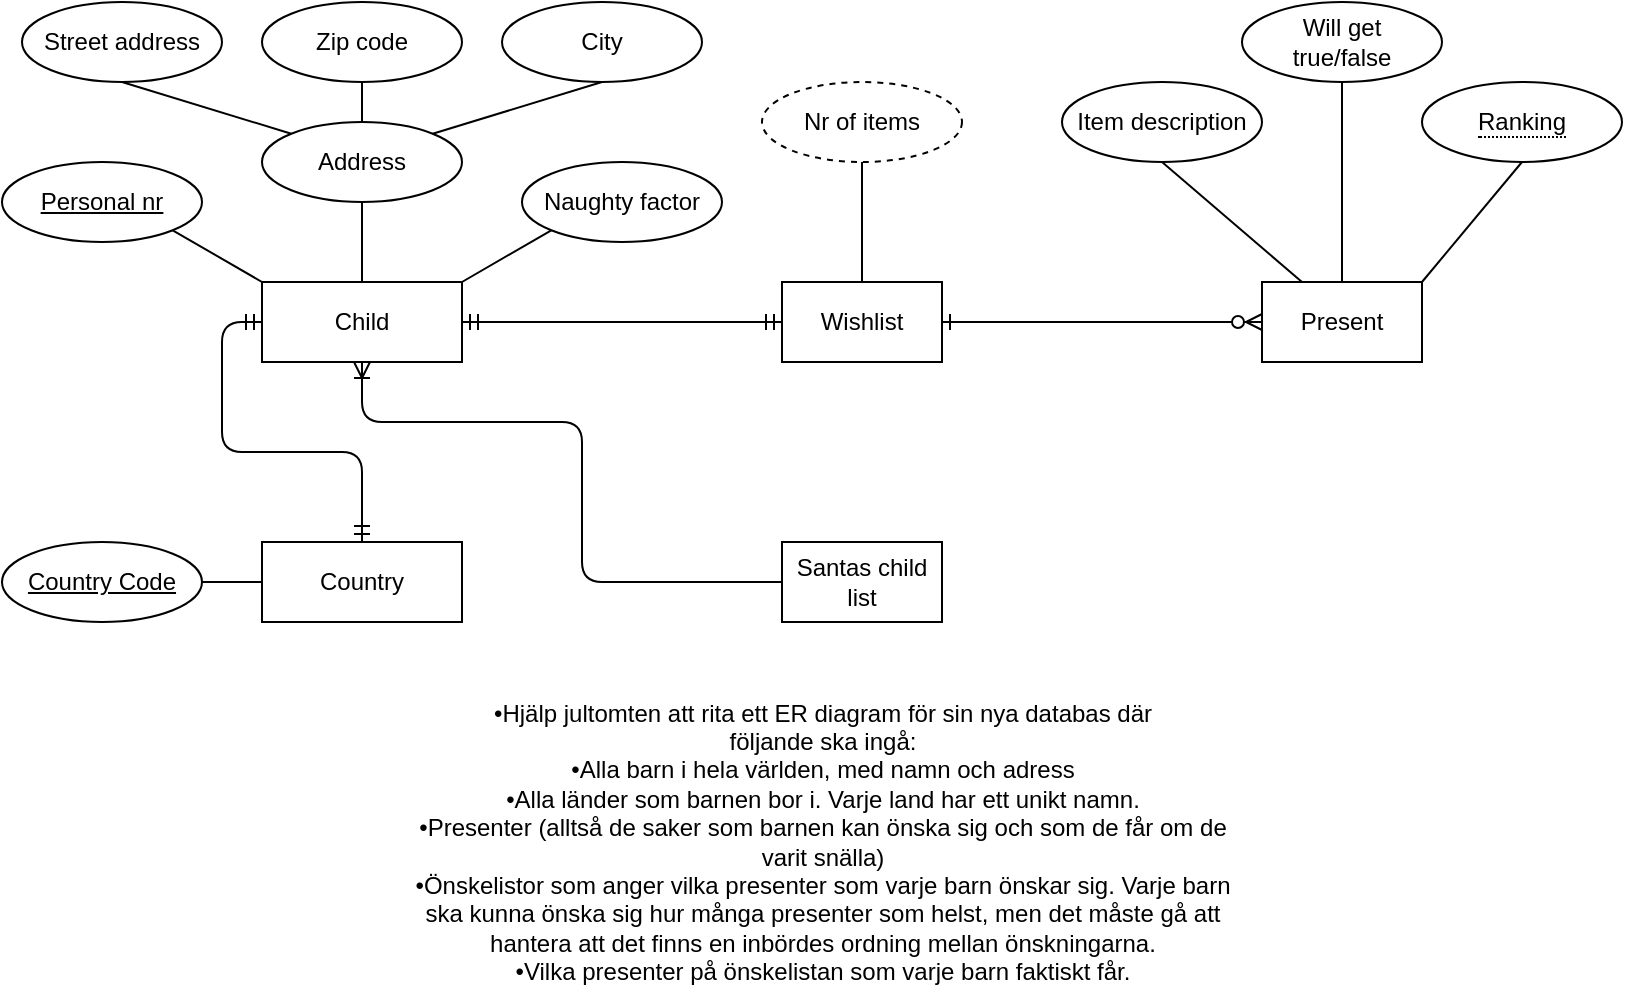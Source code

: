 <mxfile version="14.2.7" type="github">
  <diagram id="R2lEEEUBdFMjLlhIrx00" name="Page-1">
    <mxGraphModel dx="1038" dy="548" grid="1" gridSize="10" guides="1" tooltips="1" connect="1" arrows="1" fold="1" page="1" pageScale="1" pageWidth="850" pageHeight="1100" math="0" shadow="0" extFonts="Permanent Marker^https://fonts.googleapis.com/css?family=Permanent+Marker">
      <root>
        <mxCell id="0" />
        <mxCell id="1" parent="0" />
        <mxCell id="khKGMIoFA6-e5MvvgHSB-1" value="&lt;div&gt;•&lt;span&gt;Hjälp jultomten att rita ett ER diagram för sin nya databas där&lt;/span&gt;&lt;/div&gt;&lt;div&gt;följande ska ingå:&lt;/div&gt;&lt;div&gt;•&lt;span&gt;Alla barn i hela världen, med namn och adress&lt;/span&gt;&lt;/div&gt;&lt;div&gt;•&lt;span&gt;Alla länder som barnen bor i. Varje land har ett unikt namn.&lt;/span&gt;&lt;/div&gt;&lt;div&gt;•&lt;span&gt;Presenter (alltså de saker som barnen kan önska sig och som de får om de&lt;/span&gt;&lt;/div&gt;&lt;div&gt;varit snälla)&lt;/div&gt;&lt;div&gt;•&lt;span&gt;Önskelistor som anger vilka presenter som varje barn önskar sig. Varje barn&lt;/span&gt;&lt;/div&gt;&lt;div&gt;ska kunna önska sig hur många presenter som helst, men det måste gå att&lt;/div&gt;&lt;div&gt;hantera att det finns en inbördes ordning mellan önskningarna.&lt;/div&gt;&lt;div&gt;•&lt;span&gt;Vilka presenter på önskelistan som varje barn faktiskt får.&lt;/span&gt;&lt;/div&gt;" style="text;html=1;align=center;verticalAlign=middle;resizable=0;points=[];autosize=1;" vertex="1" parent="1">
          <mxGeometry x="210" y="360" width="420" height="140" as="geometry" />
        </mxCell>
        <mxCell id="khKGMIoFA6-e5MvvgHSB-2" value="Child" style="whiteSpace=wrap;html=1;align=center;" vertex="1" parent="1">
          <mxGeometry x="140" y="150" width="100" height="40" as="geometry" />
        </mxCell>
        <mxCell id="khKGMIoFA6-e5MvvgHSB-3" value="Address" style="ellipse;whiteSpace=wrap;html=1;align=center;" vertex="1" parent="1">
          <mxGeometry x="140" y="70" width="100" height="40" as="geometry" />
        </mxCell>
        <mxCell id="khKGMIoFA6-e5MvvgHSB-4" value="Street address" style="ellipse;whiteSpace=wrap;html=1;align=center;" vertex="1" parent="1">
          <mxGeometry x="20" y="10" width="100" height="40" as="geometry" />
        </mxCell>
        <mxCell id="khKGMIoFA6-e5MvvgHSB-5" value="Zip code" style="ellipse;whiteSpace=wrap;html=1;align=center;" vertex="1" parent="1">
          <mxGeometry x="140" y="10" width="100" height="40" as="geometry" />
        </mxCell>
        <mxCell id="khKGMIoFA6-e5MvvgHSB-6" value="City" style="ellipse;whiteSpace=wrap;html=1;align=center;" vertex="1" parent="1">
          <mxGeometry x="260" y="10" width="100" height="40" as="geometry" />
        </mxCell>
        <mxCell id="khKGMIoFA6-e5MvvgHSB-7" value="" style="endArrow=none;html=1;rounded=0;exitX=0.5;exitY=1;exitDx=0;exitDy=0;entryX=0;entryY=0;entryDx=0;entryDy=0;" edge="1" parent="1" source="khKGMIoFA6-e5MvvgHSB-4" target="khKGMIoFA6-e5MvvgHSB-3">
          <mxGeometry relative="1" as="geometry">
            <mxPoint x="260" y="100" as="sourcePoint" />
            <mxPoint x="420" y="100" as="targetPoint" />
          </mxGeometry>
        </mxCell>
        <mxCell id="khKGMIoFA6-e5MvvgHSB-8" value="" style="endArrow=none;html=1;rounded=0;exitX=0.5;exitY=1;exitDx=0;exitDy=0;entryX=0.5;entryY=0;entryDx=0;entryDy=0;" edge="1" parent="1" source="khKGMIoFA6-e5MvvgHSB-5" target="khKGMIoFA6-e5MvvgHSB-3">
          <mxGeometry relative="1" as="geometry">
            <mxPoint x="320" y="90" as="sourcePoint" />
            <mxPoint x="404.645" y="115.858" as="targetPoint" />
          </mxGeometry>
        </mxCell>
        <mxCell id="khKGMIoFA6-e5MvvgHSB-9" value="" style="endArrow=none;html=1;rounded=0;exitX=0.5;exitY=1;exitDx=0;exitDy=0;entryX=1;entryY=0;entryDx=0;entryDy=0;" edge="1" parent="1" source="khKGMIoFA6-e5MvvgHSB-6" target="khKGMIoFA6-e5MvvgHSB-3">
          <mxGeometry relative="1" as="geometry">
            <mxPoint x="90" y="70" as="sourcePoint" />
            <mxPoint x="174.645" y="95.858" as="targetPoint" />
          </mxGeometry>
        </mxCell>
        <mxCell id="khKGMIoFA6-e5MvvgHSB-10" value="" style="endArrow=none;html=1;rounded=0;exitX=0.5;exitY=1;exitDx=0;exitDy=0;" edge="1" parent="1" source="khKGMIoFA6-e5MvvgHSB-3" target="khKGMIoFA6-e5MvvgHSB-2">
          <mxGeometry relative="1" as="geometry">
            <mxPoint x="340" y="260" as="sourcePoint" />
            <mxPoint x="500" y="260" as="targetPoint" />
          </mxGeometry>
        </mxCell>
        <mxCell id="khKGMIoFA6-e5MvvgHSB-11" value="Personal nr" style="ellipse;whiteSpace=wrap;html=1;align=center;fontStyle=4;" vertex="1" parent="1">
          <mxGeometry x="10" y="90" width="100" height="40" as="geometry" />
        </mxCell>
        <mxCell id="khKGMIoFA6-e5MvvgHSB-12" value="" style="endArrow=none;html=1;rounded=0;exitX=1;exitY=1;exitDx=0;exitDy=0;entryX=0;entryY=0;entryDx=0;entryDy=0;" edge="1" parent="1" source="khKGMIoFA6-e5MvvgHSB-11" target="khKGMIoFA6-e5MvvgHSB-2">
          <mxGeometry relative="1" as="geometry">
            <mxPoint x="340" y="260" as="sourcePoint" />
            <mxPoint x="500" y="260" as="targetPoint" />
          </mxGeometry>
        </mxCell>
        <mxCell id="khKGMIoFA6-e5MvvgHSB-13" value="Present" style="whiteSpace=wrap;html=1;align=center;" vertex="1" parent="1">
          <mxGeometry x="640" y="150" width="80" height="40" as="geometry" />
        </mxCell>
        <mxCell id="khKGMIoFA6-e5MvvgHSB-14" value="Wishlist" style="whiteSpace=wrap;html=1;align=center;" vertex="1" parent="1">
          <mxGeometry x="400" y="150" width="80" height="40" as="geometry" />
        </mxCell>
        <mxCell id="khKGMIoFA6-e5MvvgHSB-32" value="" style="edgeStyle=entityRelationEdgeStyle;fontSize=12;html=1;endArrow=ERmandOne;startArrow=ERmandOne;align=center;exitX=1;exitY=0.5;exitDx=0;exitDy=0;entryX=0;entryY=0.5;entryDx=0;entryDy=0;" edge="1" parent="1" source="khKGMIoFA6-e5MvvgHSB-2" target="khKGMIoFA6-e5MvvgHSB-14">
          <mxGeometry width="100" height="100" relative="1" as="geometry">
            <mxPoint x="370" y="310" as="sourcePoint" />
            <mxPoint x="470" y="210" as="targetPoint" />
          </mxGeometry>
        </mxCell>
        <mxCell id="khKGMIoFA6-e5MvvgHSB-33" value="Item description" style="ellipse;whiteSpace=wrap;html=1;align=center;fontFamily=Helvetica;" vertex="1" parent="1">
          <mxGeometry x="540" y="50" width="100" height="40" as="geometry" />
        </mxCell>
        <mxCell id="khKGMIoFA6-e5MvvgHSB-35" value="Will get&lt;br&gt;true/false" style="ellipse;whiteSpace=wrap;html=1;align=center;fontFamily=Helvetica;" vertex="1" parent="1">
          <mxGeometry x="630" y="10" width="100" height="40" as="geometry" />
        </mxCell>
        <mxCell id="khKGMIoFA6-e5MvvgHSB-37" value="&lt;span style=&quot;border-bottom: 1px dotted&quot;&gt;Ranking&lt;/span&gt;" style="ellipse;whiteSpace=wrap;html=1;align=center;fontFamily=Helvetica;" vertex="1" parent="1">
          <mxGeometry x="720" y="50" width="100" height="40" as="geometry" />
        </mxCell>
        <mxCell id="khKGMIoFA6-e5MvvgHSB-38" value="" style="endArrow=none;html=1;rounded=0;fontFamily=Helvetica;align=center;exitX=0.5;exitY=1;exitDx=0;exitDy=0;entryX=0.25;entryY=0;entryDx=0;entryDy=0;" edge="1" parent="1" source="khKGMIoFA6-e5MvvgHSB-33" target="khKGMIoFA6-e5MvvgHSB-13">
          <mxGeometry relative="1" as="geometry">
            <mxPoint x="590" y="230" as="sourcePoint" />
            <mxPoint x="750" y="230" as="targetPoint" />
          </mxGeometry>
        </mxCell>
        <mxCell id="khKGMIoFA6-e5MvvgHSB-39" value="" style="endArrow=none;html=1;rounded=0;fontFamily=Helvetica;align=center;exitX=0.5;exitY=1;exitDx=0;exitDy=0;entryX=0.5;entryY=0;entryDx=0;entryDy=0;" edge="1" parent="1" source="khKGMIoFA6-e5MvvgHSB-35" target="khKGMIoFA6-e5MvvgHSB-13">
          <mxGeometry relative="1" as="geometry">
            <mxPoint x="630" y="60" as="sourcePoint" />
            <mxPoint x="670" y="160" as="targetPoint" />
          </mxGeometry>
        </mxCell>
        <mxCell id="khKGMIoFA6-e5MvvgHSB-41" value="" style="endArrow=none;html=1;rounded=0;fontFamily=Helvetica;align=center;entryX=0.5;entryY=1;entryDx=0;entryDy=0;exitX=1;exitY=0;exitDx=0;exitDy=0;" edge="1" parent="1" source="khKGMIoFA6-e5MvvgHSB-13" target="khKGMIoFA6-e5MvvgHSB-37">
          <mxGeometry relative="1" as="geometry">
            <mxPoint x="630" y="240" as="sourcePoint" />
            <mxPoint x="790" y="240" as="targetPoint" />
          </mxGeometry>
        </mxCell>
        <mxCell id="khKGMIoFA6-e5MvvgHSB-44" value="Country" style="whiteSpace=wrap;html=1;align=center;fontFamily=Helvetica;" vertex="1" parent="1">
          <mxGeometry x="140" y="280" width="100" height="40" as="geometry" />
        </mxCell>
        <mxCell id="khKGMIoFA6-e5MvvgHSB-47" value="" style="edgeStyle=orthogonalEdgeStyle;fontSize=12;html=1;endArrow=ERmandOne;startArrow=ERmandOne;align=center;rounded=1;jumpStyle=none;entryX=0;entryY=0.5;entryDx=0;entryDy=0;exitX=0.5;exitY=0;exitDx=0;exitDy=0;" edge="1" parent="1" source="khKGMIoFA6-e5MvvgHSB-44" target="khKGMIoFA6-e5MvvgHSB-2">
          <mxGeometry width="100" height="100" relative="1" as="geometry">
            <mxPoint x="190" y="270" as="sourcePoint" />
            <mxPoint x="90" y="170" as="targetPoint" />
            <Array as="points">
              <mxPoint x="190" y="235" />
              <mxPoint x="120" y="235" />
              <mxPoint x="120" y="170" />
            </Array>
          </mxGeometry>
        </mxCell>
        <mxCell id="khKGMIoFA6-e5MvvgHSB-48" value="Country Code" style="ellipse;whiteSpace=wrap;html=1;align=center;fontStyle=4;fontFamily=Helvetica;" vertex="1" parent="1">
          <mxGeometry x="10" y="280" width="100" height="40" as="geometry" />
        </mxCell>
        <mxCell id="khKGMIoFA6-e5MvvgHSB-49" value="" style="endArrow=none;html=1;rounded=0;fontFamily=Helvetica;align=center;exitX=1;exitY=0.5;exitDx=0;exitDy=0;entryX=0;entryY=0.5;entryDx=0;entryDy=0;" edge="1" parent="1" source="khKGMIoFA6-e5MvvgHSB-48" target="khKGMIoFA6-e5MvvgHSB-44">
          <mxGeometry relative="1" as="geometry">
            <mxPoint x="340" y="250" as="sourcePoint" />
            <mxPoint x="140" y="290" as="targetPoint" />
          </mxGeometry>
        </mxCell>
        <mxCell id="khKGMIoFA6-e5MvvgHSB-50" value="Nr of items" style="ellipse;whiteSpace=wrap;html=1;align=center;dashed=1;fontFamily=Helvetica;" vertex="1" parent="1">
          <mxGeometry x="390" y="50" width="100" height="40" as="geometry" />
        </mxCell>
        <mxCell id="khKGMIoFA6-e5MvvgHSB-51" value="" style="endArrow=none;html=1;rounded=0;fontFamily=Helvetica;align=center;exitX=0.5;exitY=1;exitDx=0;exitDy=0;entryX=0.5;entryY=0;entryDx=0;entryDy=0;" edge="1" parent="1" source="khKGMIoFA6-e5MvvgHSB-50" target="khKGMIoFA6-e5MvvgHSB-14">
          <mxGeometry relative="1" as="geometry">
            <mxPoint x="340" y="250" as="sourcePoint" />
            <mxPoint x="500" y="250" as="targetPoint" />
          </mxGeometry>
        </mxCell>
        <mxCell id="khKGMIoFA6-e5MvvgHSB-53" value="" style="edgeStyle=entityRelationEdgeStyle;fontSize=12;html=1;endArrow=ERzeroToMany;endFill=1;align=center;entryX=0;entryY=0.5;entryDx=0;entryDy=0;" edge="1" parent="1" target="khKGMIoFA6-e5MvvgHSB-13">
          <mxGeometry width="100" height="100" relative="1" as="geometry">
            <mxPoint x="560" y="170" as="sourcePoint" />
            <mxPoint x="470" y="200" as="targetPoint" />
          </mxGeometry>
        </mxCell>
        <mxCell id="khKGMIoFA6-e5MvvgHSB-54" value="" style="edgeStyle=entityRelationEdgeStyle;fontSize=12;html=1;endArrow=ERone;endFill=1;align=center;entryX=1;entryY=0.5;entryDx=0;entryDy=0;" edge="1" parent="1" target="khKGMIoFA6-e5MvvgHSB-14">
          <mxGeometry width="100" height="100" relative="1" as="geometry">
            <mxPoint x="560" y="170" as="sourcePoint" />
            <mxPoint x="530" y="220" as="targetPoint" />
          </mxGeometry>
        </mxCell>
        <mxCell id="khKGMIoFA6-e5MvvgHSB-55" value="Santas child list" style="whiteSpace=wrap;html=1;align=center;fontFamily=Helvetica;" vertex="1" parent="1">
          <mxGeometry x="400" y="280" width="80" height="40" as="geometry" />
        </mxCell>
        <mxCell id="khKGMIoFA6-e5MvvgHSB-56" value="" style="fontSize=12;html=1;endArrow=ERoneToMany;align=center;exitX=0;exitY=0.5;exitDx=0;exitDy=0;edgeStyle=orthogonalEdgeStyle;" edge="1" parent="1" source="khKGMIoFA6-e5MvvgHSB-55">
          <mxGeometry width="100" height="100" relative="1" as="geometry">
            <mxPoint x="270" y="350" as="sourcePoint" />
            <mxPoint x="190" y="190" as="targetPoint" />
            <Array as="points">
              <mxPoint x="300" y="300" />
              <mxPoint x="300" y="220" />
              <mxPoint x="190" y="220" />
            </Array>
          </mxGeometry>
        </mxCell>
        <mxCell id="khKGMIoFA6-e5MvvgHSB-58" value="Naughty factor" style="ellipse;whiteSpace=wrap;html=1;align=center;fontFamily=Helvetica;" vertex="1" parent="1">
          <mxGeometry x="270" y="90" width="100" height="40" as="geometry" />
        </mxCell>
        <mxCell id="khKGMIoFA6-e5MvvgHSB-59" value="" style="endArrow=none;html=1;rounded=0;fontFamily=Helvetica;align=center;exitX=1;exitY=0;exitDx=0;exitDy=0;entryX=0;entryY=1;entryDx=0;entryDy=0;" edge="1" parent="1" source="khKGMIoFA6-e5MvvgHSB-2" target="khKGMIoFA6-e5MvvgHSB-58">
          <mxGeometry relative="1" as="geometry">
            <mxPoint x="340" y="250" as="sourcePoint" />
            <mxPoint x="500" y="250" as="targetPoint" />
          </mxGeometry>
        </mxCell>
      </root>
    </mxGraphModel>
  </diagram>
</mxfile>

